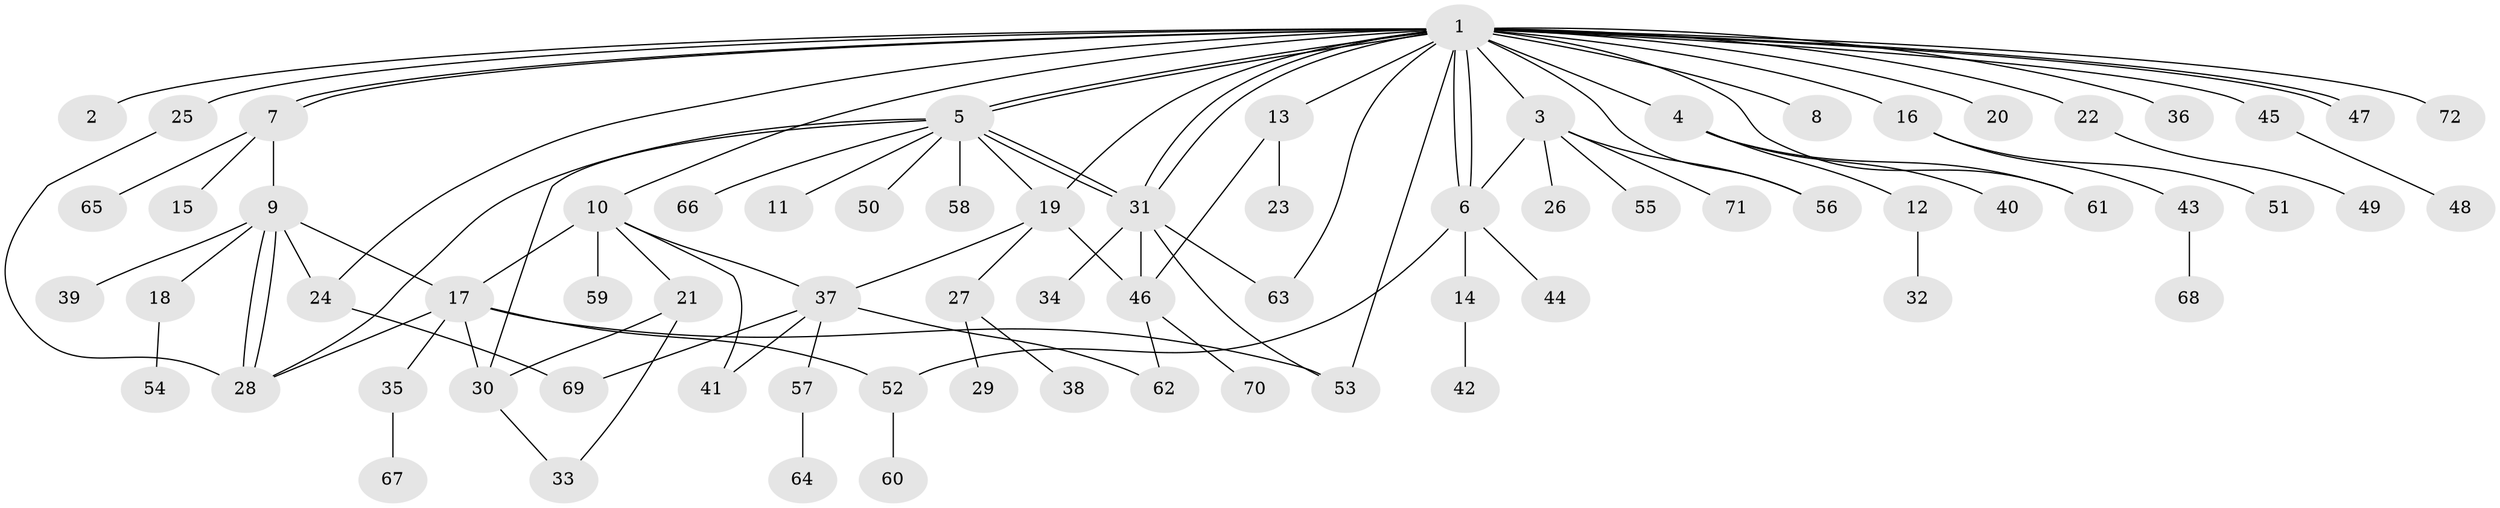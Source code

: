 // coarse degree distribution, {5: 0.13636363636363635, 15: 0.045454545454545456, 1: 0.5909090909090909, 3: 0.09090909090909091, 7: 0.045454545454545456, 6: 0.09090909090909091}
// Generated by graph-tools (version 1.1) at 2025/36/03/04/25 23:36:52]
// undirected, 72 vertices, 101 edges
graph export_dot {
  node [color=gray90,style=filled];
  1;
  2;
  3;
  4;
  5;
  6;
  7;
  8;
  9;
  10;
  11;
  12;
  13;
  14;
  15;
  16;
  17;
  18;
  19;
  20;
  21;
  22;
  23;
  24;
  25;
  26;
  27;
  28;
  29;
  30;
  31;
  32;
  33;
  34;
  35;
  36;
  37;
  38;
  39;
  40;
  41;
  42;
  43;
  44;
  45;
  46;
  47;
  48;
  49;
  50;
  51;
  52;
  53;
  54;
  55;
  56;
  57;
  58;
  59;
  60;
  61;
  62;
  63;
  64;
  65;
  66;
  67;
  68;
  69;
  70;
  71;
  72;
  1 -- 2;
  1 -- 3;
  1 -- 4;
  1 -- 5;
  1 -- 5;
  1 -- 6;
  1 -- 6;
  1 -- 7;
  1 -- 7;
  1 -- 8;
  1 -- 10;
  1 -- 13;
  1 -- 16;
  1 -- 19;
  1 -- 20;
  1 -- 22;
  1 -- 24;
  1 -- 25;
  1 -- 31;
  1 -- 31;
  1 -- 36;
  1 -- 45;
  1 -- 47;
  1 -- 47;
  1 -- 53;
  1 -- 56;
  1 -- 61;
  1 -- 63;
  1 -- 72;
  3 -- 6;
  3 -- 26;
  3 -- 55;
  3 -- 56;
  3 -- 71;
  4 -- 12;
  4 -- 40;
  4 -- 61;
  5 -- 11;
  5 -- 19;
  5 -- 28;
  5 -- 30;
  5 -- 31;
  5 -- 31;
  5 -- 50;
  5 -- 58;
  5 -- 66;
  6 -- 14;
  6 -- 44;
  6 -- 52;
  7 -- 9;
  7 -- 15;
  7 -- 65;
  9 -- 17;
  9 -- 18;
  9 -- 24;
  9 -- 28;
  9 -- 28;
  9 -- 39;
  10 -- 17;
  10 -- 21;
  10 -- 37;
  10 -- 41;
  10 -- 59;
  12 -- 32;
  13 -- 23;
  13 -- 46;
  14 -- 42;
  16 -- 43;
  16 -- 51;
  17 -- 28;
  17 -- 30;
  17 -- 35;
  17 -- 52;
  17 -- 53;
  18 -- 54;
  19 -- 27;
  19 -- 37;
  19 -- 46;
  21 -- 30;
  21 -- 33;
  22 -- 49;
  24 -- 69;
  25 -- 28;
  27 -- 29;
  27 -- 38;
  30 -- 33;
  31 -- 34;
  31 -- 46;
  31 -- 53;
  31 -- 63;
  35 -- 67;
  37 -- 41;
  37 -- 57;
  37 -- 62;
  37 -- 69;
  43 -- 68;
  45 -- 48;
  46 -- 62;
  46 -- 70;
  52 -- 60;
  57 -- 64;
}
